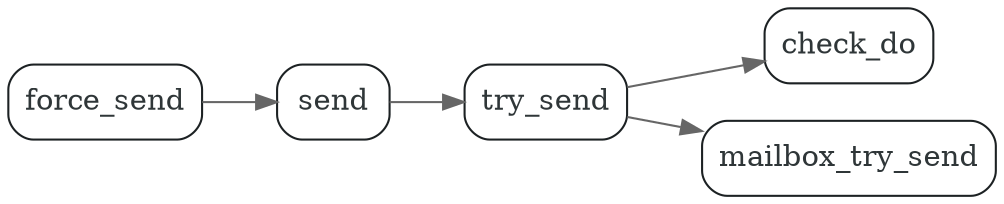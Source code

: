 #include "styles.h"
digraph router_send {
  node[shape=box;style="rounded";color="#1c2123";fontcolor="#2f3638"];
  edge[color=gray40];
  newrank=true;
  rankdir=LR;

  force_send -> send -> try_send;
  try_send -> {
    check_do;
    mailbox_try_send;
  }
}
